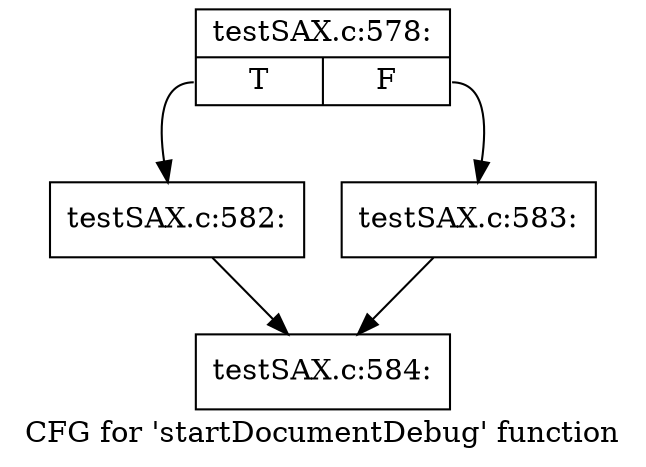 digraph "CFG for 'startDocumentDebug' function" {
	label="CFG for 'startDocumentDebug' function";

	Node0x5629230 [shape=record,label="{testSAX.c:578:|{<s0>T|<s1>F}}"];
	Node0x5629230:s0 -> Node0x562a130;
	Node0x5629230:s1 -> Node0x56293e0;
	Node0x562a130 [shape=record,label="{testSAX.c:582:}"];
	Node0x562a130 -> Node0x562a180;
	Node0x56293e0 [shape=record,label="{testSAX.c:583:}"];
	Node0x56293e0 -> Node0x562a180;
	Node0x562a180 [shape=record,label="{testSAX.c:584:}"];
}

